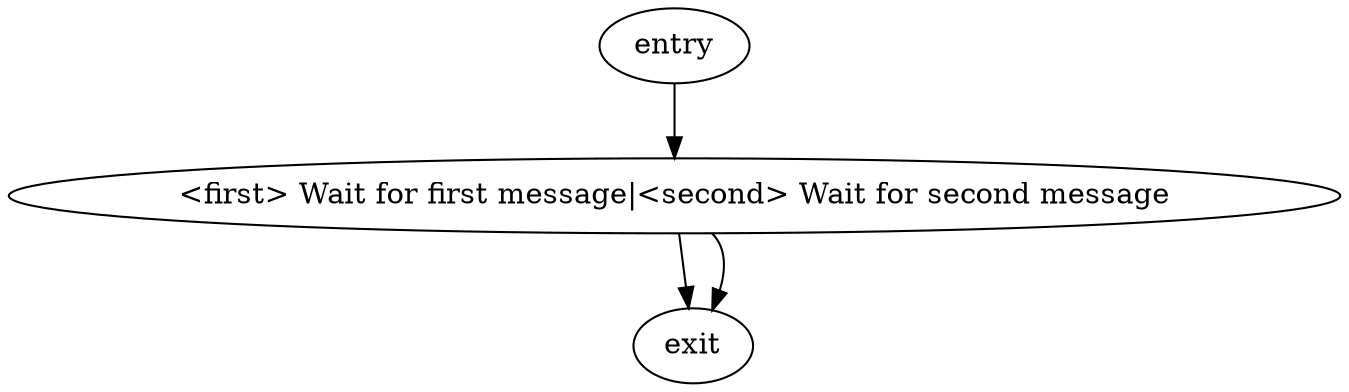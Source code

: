 digraph workflow {
    entry[
        se_type0 = OnDemandTrigger        
    ];

    # WaitFor unloads the workflow from memory and saves signal information about when it should load again and resume.
    action[
        label = "<first> Wait for first message|<second> Wait for second message",
        se_executionOrder = Parallel,

        se_type0 = WaitFor,
        se_eventType0 = "", // Fully qualified name of the event/message -> Namespace.ClassName
        se_resultVariable0 = "FirstResult" // Access it later with ctx.State.FirstResult - JToken with contents of the message.
        se_determineResultVariable0 = "(ctx, log) => {

        }" // If you want to dynamically set the result variable name.

        se_type1 = WaitFor,
        se_eventType1 = "", // Fully qualified name of the event/message -> Namespace.ClassName
        se_resultVariable1 = "SecondResult" // Access it later with ctx.State.SecondResult - JToken with contents of the message.
        se_determineResultVariable1 = "(ctx, log) => {

        }" // If you want to dynamically set the result variable name.
    ]

    entry->action;
    action:first -> exit;
    action:second -> exit;

    exit[];
}